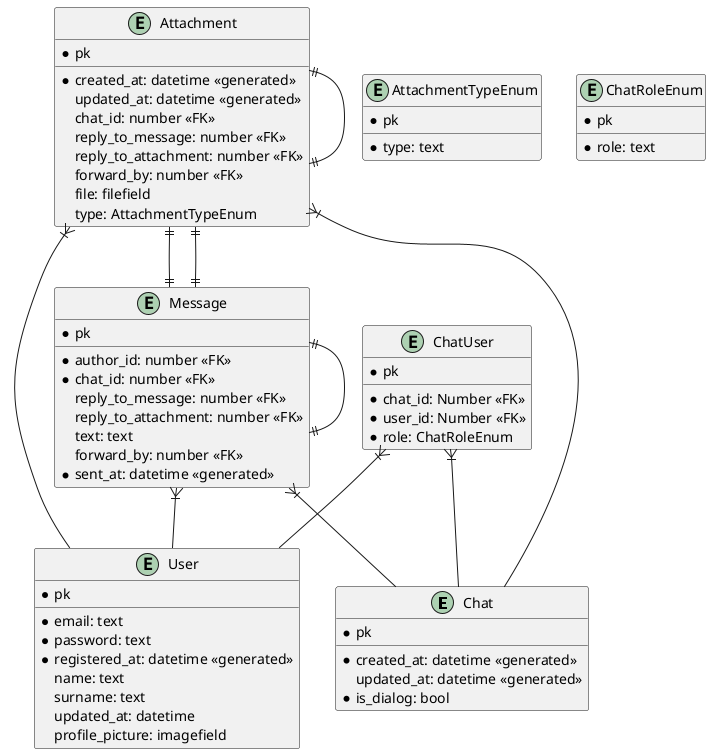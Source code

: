 @startuml
entity Chat {
* pk
__
*created_at: datetime <<generated>>
updated_at: datetime <<generated>>
*is_dialog: bool
}

entity AttachmentTypeEnum {
* pk
__
*type: text
}

entity Attachment {
* pk
__
*created_at: datetime <<generated>>
updated_at: datetime <<generated>>
chat_id: number <<FK>>
reply_to_message: number <<FK>>
reply_to_attachment: number <<FK>>
forward_by: number <<FK>>
file: filefield
type: AttachmentTypeEnum
}

entity Message {
* pk
__
*author_id: number <<FK>>
*chat_id: number <<FK>>
reply_to_message: number <<FK>>
reply_to_attachment: number <<FK>>
text: text
forward_by: number <<FK>>
*sent_at: datetime <<generated>>
}

entity User {
* pk
__
*email: text
*password: text
*registered_at: datetime <<generated>>
name: text
surname: text
updated_at: datetime
profile_picture: imagefield
}

entity ChatRoleEnum {
* pk
__
*role: text
}

entity ChatUser {
* pk
__
* chat_id: Number <<FK>>
* user_id: Number <<FK>>
* role: ChatRoleEnum
}


ChatUser }|-- User
ChatUser }|-- Chat


Message }|-- User
Message }|-- Chat

Attachment }|-- Chat

Message ||--|| Message
Message ||--|| Attachment

Attachment ||--|| Message
Attachment ||--|| Attachment

Attachment }|-- User
@enduml